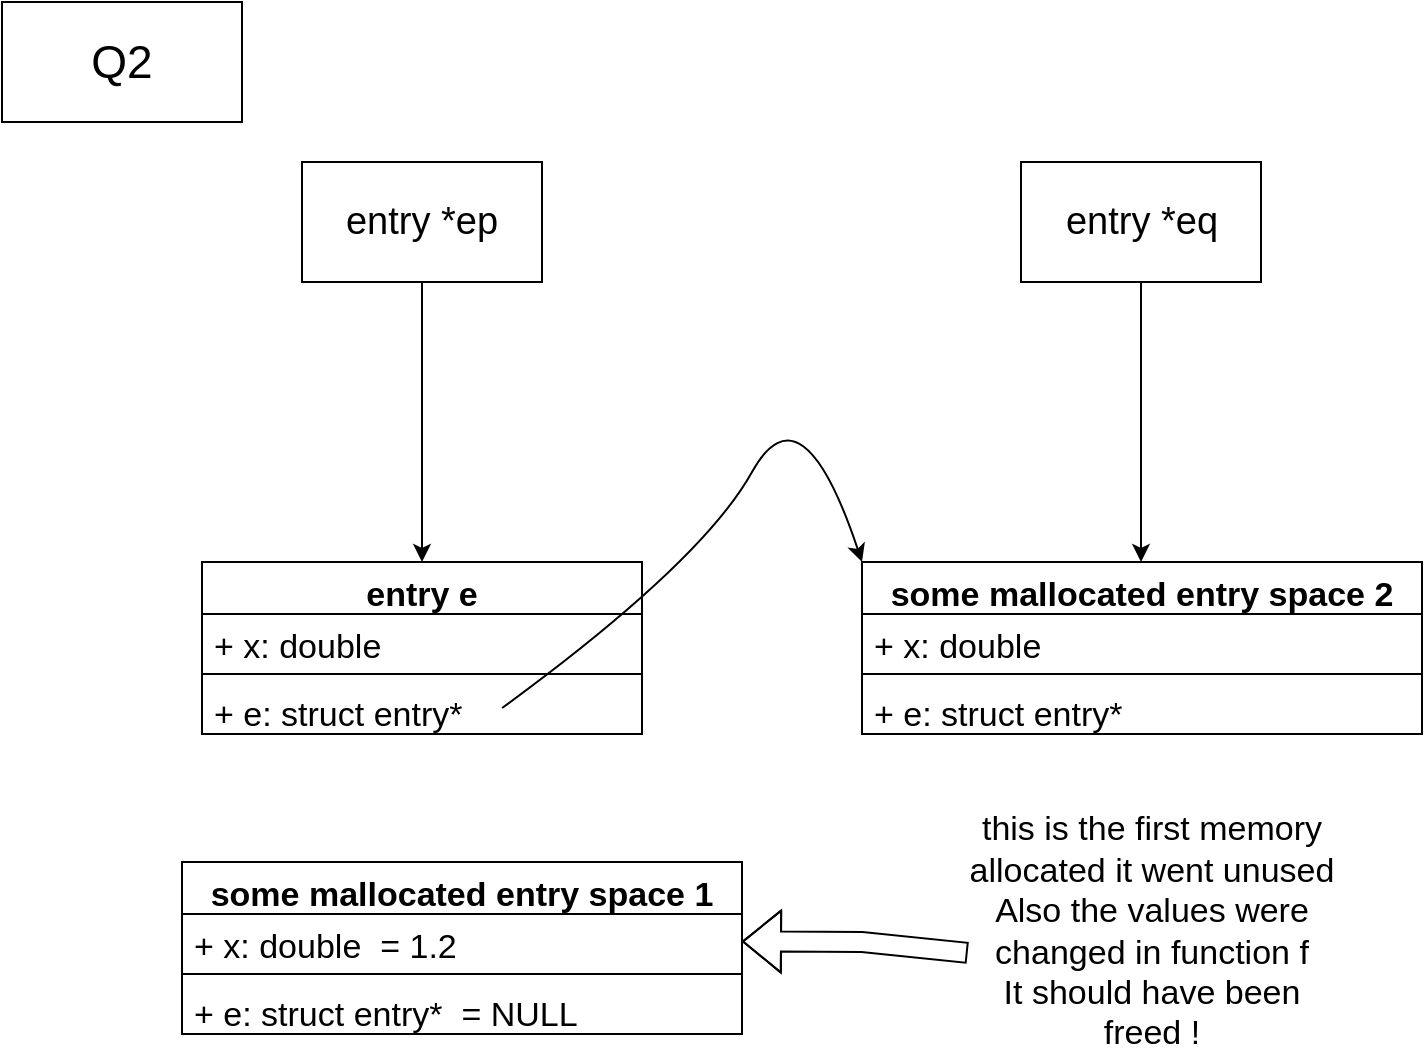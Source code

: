 <mxfile>
    <diagram name="Page-1" id="1-44YwmcfInI1Adq0wha">
        <mxGraphModel dx="1018" dy="719" grid="1" gridSize="10" guides="1" tooltips="1" connect="1" arrows="1" fold="1" page="1" pageScale="1" pageWidth="850" pageHeight="1100" math="0" shadow="0">
            <root>
                <mxCell id="0"/>
                <mxCell id="1" parent="0"/>
                <mxCell id="2EtqrbVKQwSpH6e4gQNb-11" value="" style="group" parent="1" connectable="0" vertex="1">
                    <mxGeometry x="120" y="120" width="220" height="286" as="geometry"/>
                </mxCell>
                <mxCell id="2EtqrbVKQwSpH6e4gQNb-12" value="entry e&lt;br&gt;" style="swimlane;fontStyle=1;align=center;verticalAlign=top;childLayout=stackLayout;horizontal=1;startSize=26;horizontalStack=0;resizeParent=1;resizeParentMax=0;resizeLast=0;collapsible=1;marginBottom=0;whiteSpace=wrap;html=1;fontSize=17;" parent="2EtqrbVKQwSpH6e4gQNb-11" vertex="1">
                    <mxGeometry y="200" width="220" height="86" as="geometry"/>
                </mxCell>
                <mxCell id="2EtqrbVKQwSpH6e4gQNb-13" value="+ x: double&lt;br&gt;" style="text;strokeColor=none;fillColor=none;align=left;verticalAlign=top;spacingLeft=4;spacingRight=4;overflow=hidden;rotatable=0;points=[[0,0.5],[1,0.5]];portConstraint=eastwest;whiteSpace=wrap;html=1;fontSize=17;" parent="2EtqrbVKQwSpH6e4gQNb-12" vertex="1">
                    <mxGeometry y="26" width="220" height="26" as="geometry"/>
                </mxCell>
                <mxCell id="2EtqrbVKQwSpH6e4gQNb-14" value="" style="line;strokeWidth=1;fillColor=none;align=left;verticalAlign=middle;spacingTop=-1;spacingLeft=3;spacingRight=3;rotatable=0;labelPosition=right;points=[];portConstraint=eastwest;strokeColor=inherit;fontSize=17;" parent="2EtqrbVKQwSpH6e4gQNb-12" vertex="1">
                    <mxGeometry y="52" width="220" height="8" as="geometry"/>
                </mxCell>
                <mxCell id="2EtqrbVKQwSpH6e4gQNb-15" value="+ e: struct entry*&amp;nbsp;&lt;br&gt;" style="text;strokeColor=none;fillColor=none;align=left;verticalAlign=top;spacingLeft=4;spacingRight=4;overflow=hidden;rotatable=0;points=[[0,0.5],[1,0.5]];portConstraint=eastwest;whiteSpace=wrap;html=1;fontSize=17;" parent="2EtqrbVKQwSpH6e4gQNb-12" vertex="1">
                    <mxGeometry y="60" width="220" height="26" as="geometry"/>
                </mxCell>
                <mxCell id="2EtqrbVKQwSpH6e4gQNb-17" value="entry *ep" style="rounded=0;whiteSpace=wrap;html=1;fontSize=19;" parent="2EtqrbVKQwSpH6e4gQNb-11" vertex="1">
                    <mxGeometry x="50" width="120" height="60" as="geometry"/>
                </mxCell>
                <mxCell id="2EtqrbVKQwSpH6e4gQNb-18" value="" style="endArrow=classic;html=1;rounded=0;exitX=0.5;exitY=1;exitDx=0;exitDy=0;entryX=0.5;entryY=0;entryDx=0;entryDy=0;" parent="2EtqrbVKQwSpH6e4gQNb-11" source="2EtqrbVKQwSpH6e4gQNb-17" target="2EtqrbVKQwSpH6e4gQNb-12" edge="1">
                    <mxGeometry width="50" height="50" relative="1" as="geometry">
                        <mxPoint x="220" y="210" as="sourcePoint"/>
                        <mxPoint x="270" y="160" as="targetPoint"/>
                    </mxGeometry>
                </mxCell>
                <mxCell id="2EtqrbVKQwSpH6e4gQNb-19" value="" style="group" parent="1" connectable="0" vertex="1">
                    <mxGeometry x="450" y="120" width="280" height="286" as="geometry"/>
                </mxCell>
                <mxCell id="2EtqrbVKQwSpH6e4gQNb-20" value="entry *eq" style="rounded=0;whiteSpace=wrap;html=1;fontSize=19;" parent="2EtqrbVKQwSpH6e4gQNb-19" vertex="1">
                    <mxGeometry x="79.5" width="120" height="60" as="geometry"/>
                </mxCell>
                <mxCell id="2EtqrbVKQwSpH6e4gQNb-25" value="" style="endArrow=classic;html=1;rounded=0;exitX=0.5;exitY=1;exitDx=0;exitDy=0;entryX=0.5;entryY=0;entryDx=0;entryDy=0;" parent="2EtqrbVKQwSpH6e4gQNb-19" source="2EtqrbVKQwSpH6e4gQNb-20" edge="1">
                    <mxGeometry width="50" height="50" relative="1" as="geometry">
                        <mxPoint x="79.5" y="60" as="sourcePoint"/>
                        <mxPoint x="139.5" y="200" as="targetPoint"/>
                    </mxGeometry>
                </mxCell>
                <mxCell id="2EtqrbVKQwSpH6e4gQNb-31" value="some mallocated entry space 2" style="swimlane;fontStyle=1;align=center;verticalAlign=top;childLayout=stackLayout;horizontal=1;startSize=26;horizontalStack=0;resizeParent=1;resizeParentMax=0;resizeLast=0;collapsible=1;marginBottom=0;whiteSpace=wrap;html=1;fontSize=17;" parent="2EtqrbVKQwSpH6e4gQNb-19" vertex="1">
                    <mxGeometry y="200" width="280" height="86" as="geometry"/>
                </mxCell>
                <mxCell id="2EtqrbVKQwSpH6e4gQNb-32" value="+ x: double&amp;nbsp;" style="text;strokeColor=none;fillColor=none;align=left;verticalAlign=top;spacingLeft=4;spacingRight=4;overflow=hidden;rotatable=0;points=[[0,0.5],[1,0.5]];portConstraint=eastwest;whiteSpace=wrap;html=1;fontSize=17;" parent="2EtqrbVKQwSpH6e4gQNb-31" vertex="1">
                    <mxGeometry y="26" width="280" height="26" as="geometry"/>
                </mxCell>
                <mxCell id="2EtqrbVKQwSpH6e4gQNb-33" value="" style="line;strokeWidth=1;fillColor=none;align=left;verticalAlign=middle;spacingTop=-1;spacingLeft=3;spacingRight=3;rotatable=0;labelPosition=right;points=[];portConstraint=eastwest;strokeColor=inherit;fontSize=17;" parent="2EtqrbVKQwSpH6e4gQNb-31" vertex="1">
                    <mxGeometry y="52" width="280" height="8" as="geometry"/>
                </mxCell>
                <mxCell id="2EtqrbVKQwSpH6e4gQNb-34" value="+ e: struct entry*&amp;nbsp;" style="text;strokeColor=none;fillColor=none;align=left;verticalAlign=top;spacingLeft=4;spacingRight=4;overflow=hidden;rotatable=0;points=[[0,0.5],[1,0.5]];portConstraint=eastwest;whiteSpace=wrap;html=1;fontSize=17;" parent="2EtqrbVKQwSpH6e4gQNb-31" vertex="1">
                    <mxGeometry y="60" width="280" height="26" as="geometry"/>
                </mxCell>
                <mxCell id="2EtqrbVKQwSpH6e4gQNb-26" value="some mallocated entry space 1" style="swimlane;fontStyle=1;align=center;verticalAlign=top;childLayout=stackLayout;horizontal=1;startSize=26;horizontalStack=0;resizeParent=1;resizeParentMax=0;resizeLast=0;collapsible=1;marginBottom=0;whiteSpace=wrap;html=1;fontSize=17;" parent="1" vertex="1">
                    <mxGeometry x="110" y="470" width="280" height="86" as="geometry"/>
                </mxCell>
                <mxCell id="2EtqrbVKQwSpH6e4gQNb-27" value="+ x: double&amp;nbsp; = 1.2&lt;br&gt;" style="text;strokeColor=none;fillColor=none;align=left;verticalAlign=top;spacingLeft=4;spacingRight=4;overflow=hidden;rotatable=0;points=[[0,0.5],[1,0.5]];portConstraint=eastwest;whiteSpace=wrap;html=1;fontSize=17;" parent="2EtqrbVKQwSpH6e4gQNb-26" vertex="1">
                    <mxGeometry y="26" width="280" height="26" as="geometry"/>
                </mxCell>
                <mxCell id="2EtqrbVKQwSpH6e4gQNb-28" value="" style="line;strokeWidth=1;fillColor=none;align=left;verticalAlign=middle;spacingTop=-1;spacingLeft=3;spacingRight=3;rotatable=0;labelPosition=right;points=[];portConstraint=eastwest;strokeColor=inherit;fontSize=17;" parent="2EtqrbVKQwSpH6e4gQNb-26" vertex="1">
                    <mxGeometry y="52" width="280" height="8" as="geometry"/>
                </mxCell>
                <mxCell id="2EtqrbVKQwSpH6e4gQNb-29" value="+ e: struct entry*&amp;nbsp; = NULL" style="text;strokeColor=none;fillColor=none;align=left;verticalAlign=top;spacingLeft=4;spacingRight=4;overflow=hidden;rotatable=0;points=[[0,0.5],[1,0.5]];portConstraint=eastwest;whiteSpace=wrap;html=1;fontSize=17;" parent="2EtqrbVKQwSpH6e4gQNb-26" vertex="1">
                    <mxGeometry y="60" width="280" height="26" as="geometry"/>
                </mxCell>
                <mxCell id="2EtqrbVKQwSpH6e4gQNb-35" value="this is the first memory allocated it went unused Also the values were changed in function f&lt;br&gt;It should have been freed !&lt;br&gt;" style="text;html=1;strokeColor=none;fillColor=none;align=center;verticalAlign=middle;whiteSpace=wrap;rounded=0;fontSize=17;" parent="1" vertex="1">
                    <mxGeometry x="500" y="450" width="190" height="110" as="geometry"/>
                </mxCell>
                <mxCell id="2EtqrbVKQwSpH6e4gQNb-36" value="" style="shape=flexArrow;endArrow=classic;html=1;rounded=0;exitX=0.015;exitY=0.595;exitDx=0;exitDy=0;exitPerimeter=0;" parent="1" source="2EtqrbVKQwSpH6e4gQNb-35" target="2EtqrbVKQwSpH6e4gQNb-27" edge="1">
                    <mxGeometry width="50" height="50" relative="1" as="geometry">
                        <mxPoint x="470" y="530" as="sourcePoint"/>
                        <mxPoint x="475" y="484" as="targetPoint"/>
                        <Array as="points">
                            <mxPoint x="450" y="510"/>
                        </Array>
                    </mxGeometry>
                </mxCell>
                <mxCell id="2EtqrbVKQwSpH6e4gQNb-16" value="" style="curved=1;endArrow=classic;html=1;rounded=0;entryX=0;entryY=0;entryDx=0;entryDy=0;exitX=0.682;exitY=0.5;exitDx=0;exitDy=0;exitPerimeter=0;" parent="1" source="2EtqrbVKQwSpH6e4gQNb-15" target="2EtqrbVKQwSpH6e4gQNb-31" edge="1">
                    <mxGeometry width="50" height="50" relative="1" as="geometry">
                        <mxPoint x="280" y="390" as="sourcePoint"/>
                        <mxPoint x="590" y="320" as="targetPoint"/>
                        <Array as="points">
                            <mxPoint x="370" y="320"/>
                            <mxPoint x="420" y="230"/>
                        </Array>
                    </mxGeometry>
                </mxCell>
                <mxCell id="2" value="&lt;font style=&quot;font-size: 23px;&quot;&gt;Q2&lt;/font&gt;" style="rounded=0;whiteSpace=wrap;html=1;" vertex="1" parent="1">
                    <mxGeometry x="20" y="40" width="120" height="60" as="geometry"/>
                </mxCell>
            </root>
        </mxGraphModel>
    </diagram>
</mxfile>